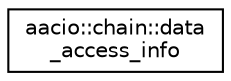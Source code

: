 digraph "Graphical Class Hierarchy"
{
  edge [fontname="Helvetica",fontsize="10",labelfontname="Helvetica",labelfontsize="10"];
  node [fontname="Helvetica",fontsize="10",shape=record];
  rankdir="LR";
  Node0 [label="aacio::chain::data\l_access_info",height=0.2,width=0.4,color="black", fillcolor="white", style="filled",URL="$structaacio_1_1chain_1_1data__access__info.html"];
}
